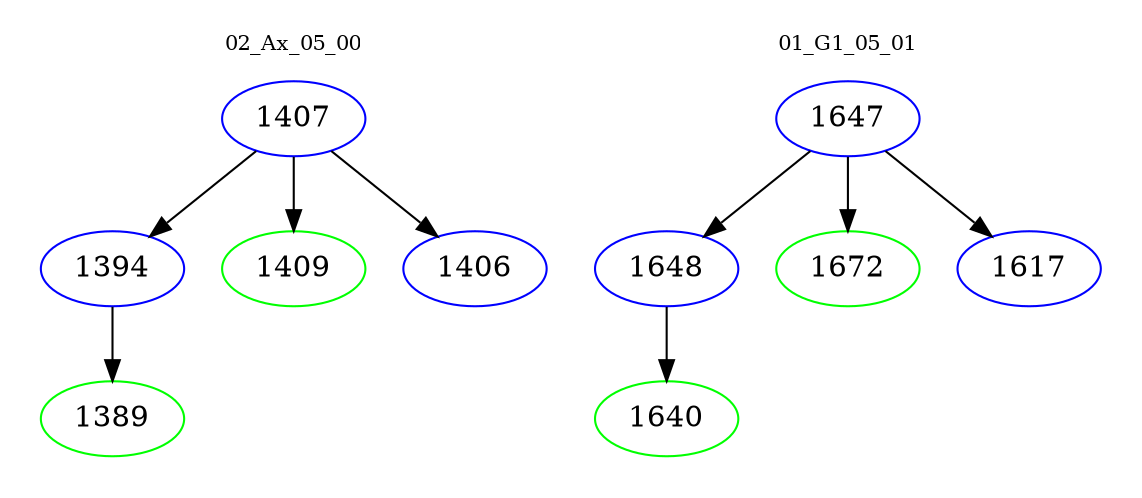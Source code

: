 digraph{
subgraph cluster_0 {
color = white
label = "02_Ax_05_00";
fontsize=10;
T0_1407 [label="1407", color="blue"]
T0_1407 -> T0_1394 [color="black"]
T0_1394 [label="1394", color="blue"]
T0_1394 -> T0_1389 [color="black"]
T0_1389 [label="1389", color="green"]
T0_1407 -> T0_1409 [color="black"]
T0_1409 [label="1409", color="green"]
T0_1407 -> T0_1406 [color="black"]
T0_1406 [label="1406", color="blue"]
}
subgraph cluster_1 {
color = white
label = "01_G1_05_01";
fontsize=10;
T1_1647 [label="1647", color="blue"]
T1_1647 -> T1_1648 [color="black"]
T1_1648 [label="1648", color="blue"]
T1_1648 -> T1_1640 [color="black"]
T1_1640 [label="1640", color="green"]
T1_1647 -> T1_1672 [color="black"]
T1_1672 [label="1672", color="green"]
T1_1647 -> T1_1617 [color="black"]
T1_1617 [label="1617", color="blue"]
}
}
